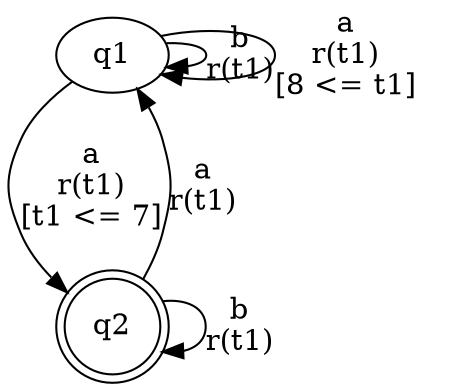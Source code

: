digraph "tests_1/test1000/solution1000/solution" {
	q1[label=q1]
	q2[label=q2 shape=doublecircle]
	q1 -> q2[label="a\nr(t1)\n[t1 <= 7]"]
	q2 -> q1[label="a\nr(t1)\n"]
	q2 -> q2[label="b\nr(t1)\n"]
	q1 -> q1[label="b\nr(t1)\n"]
	q1 -> q1[label="a\nr(t1)\n[8 <= t1]"]
}
